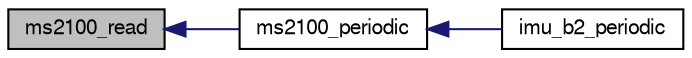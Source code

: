digraph "ms2100_read"
{
  edge [fontname="FreeSans",fontsize="10",labelfontname="FreeSans",labelfontsize="10"];
  node [fontname="FreeSans",fontsize="10",shape=record];
  rankdir="LR";
  Node1 [label="ms2100_read",height=0.2,width=0.4,color="black", fillcolor="grey75", style="filled", fontcolor="black"];
  Node1 -> Node2 [dir="back",color="midnightblue",fontsize="10",style="solid",fontname="FreeSans"];
  Node2 [label="ms2100_periodic",height=0.2,width=0.4,color="black", fillcolor="white", style="filled",URL="$ms2100_8h.html#a0e51ef51908d14a288ac177672fe39e8"];
  Node2 -> Node3 [dir="back",color="midnightblue",fontsize="10",style="solid",fontname="FreeSans"];
  Node3 [label="imu_b2_periodic",height=0.2,width=0.4,color="black", fillcolor="white", style="filled",URL="$imu__b2_8h.html#a36aa24318d246823529c5aa661132d92"];
}
